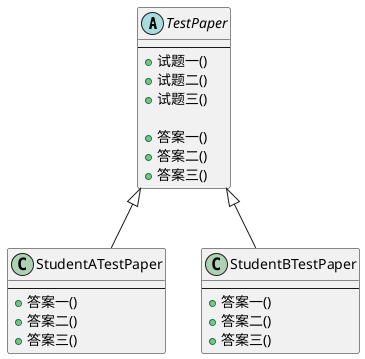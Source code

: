 @startuml

abstract class TestPaper{
--
+试题一()
+试题二()
+试题三()

+答案一()
+答案二()
+答案三()
}

class StudentATestPaper{
--
+答案一()
+答案二()
+答案三()
}

class StudentBTestPaper{
--
+答案一()
+答案二()
+答案三()
}

TestPaper <|-- StudentATestPaper
TestPaper <|-- StudentBTestPaper

@enduml